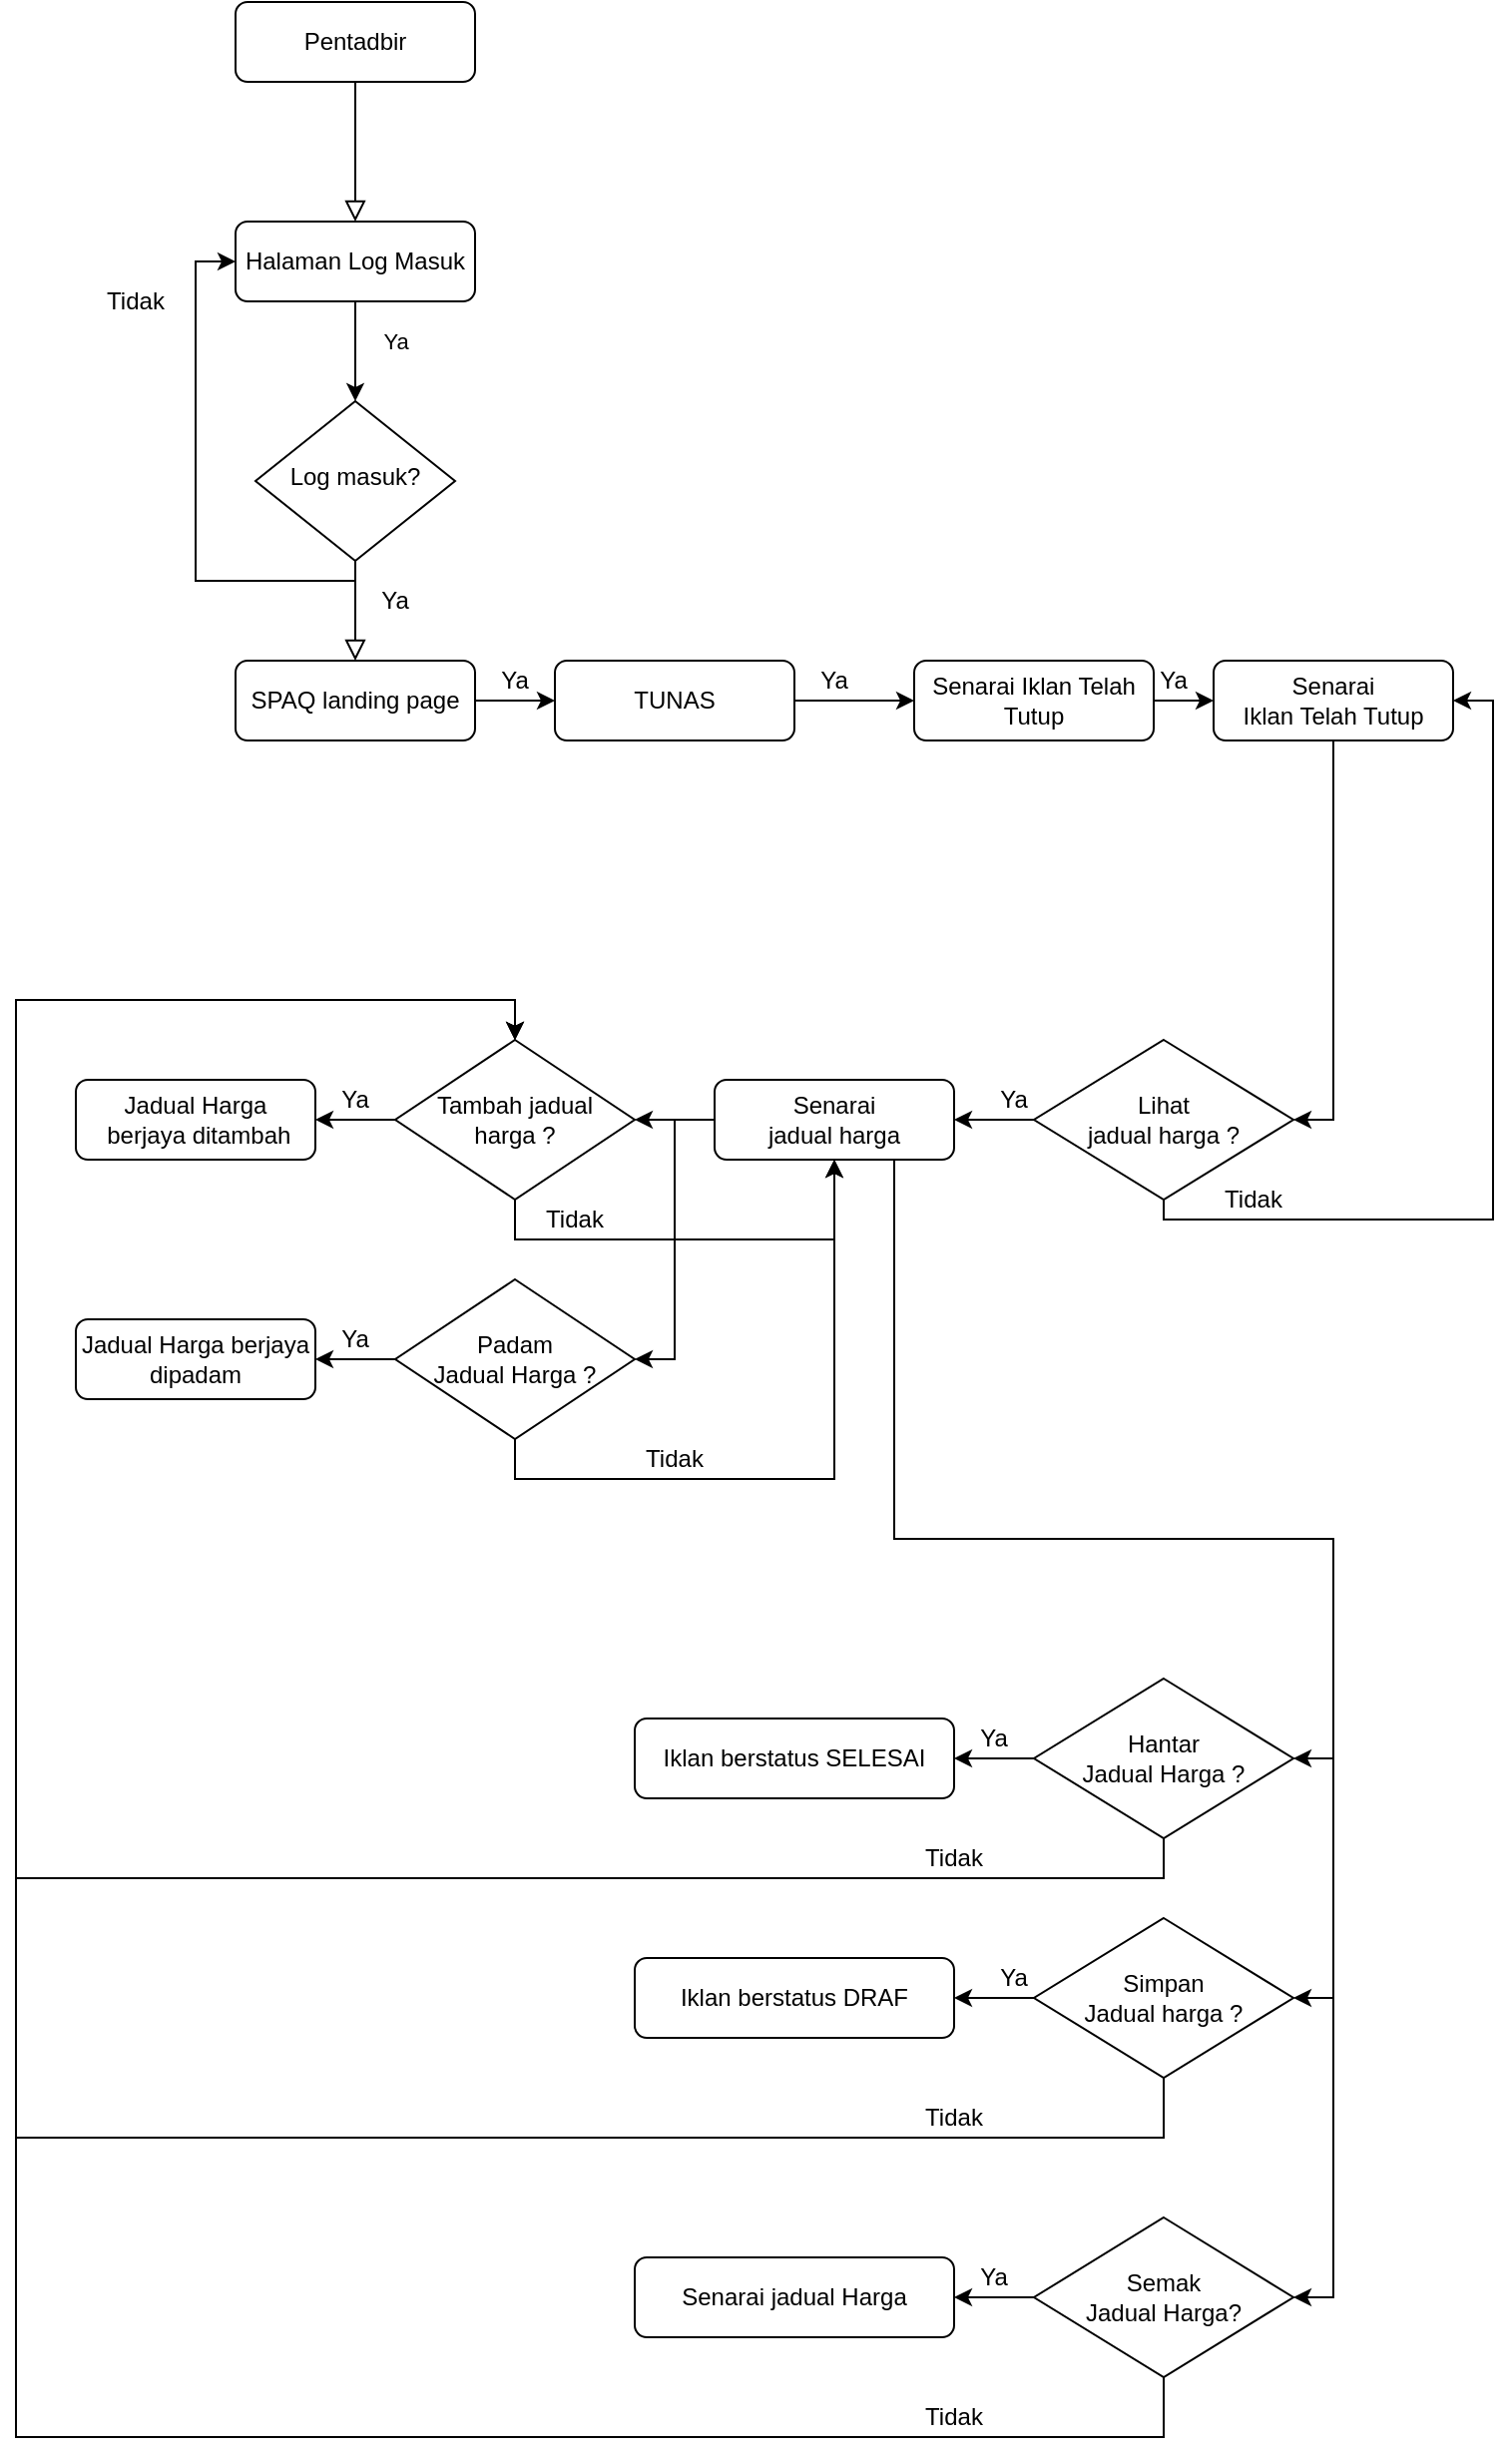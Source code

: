 <mxfile version="16.5.1" type="device"><diagram id="C5RBs43oDa-KdzZeNtuy" name="Page-1"><mxGraphModel dx="1038" dy="649" grid="1" gridSize="10" guides="1" tooltips="1" connect="1" arrows="1" fold="1" page="1" pageScale="1" pageWidth="827" pageHeight="1169" math="0" shadow="0"><root><mxCell id="WIyWlLk6GJQsqaUBKTNV-0"/><mxCell id="WIyWlLk6GJQsqaUBKTNV-1" parent="WIyWlLk6GJQsqaUBKTNV-0"/><mxCell id="WIyWlLk6GJQsqaUBKTNV-2" value="" style="rounded=0;html=1;jettySize=auto;orthogonalLoop=1;fontSize=11;endArrow=block;endFill=0;endSize=8;strokeWidth=1;shadow=0;labelBackgroundColor=none;edgeStyle=orthogonalEdgeStyle;" parent="WIyWlLk6GJQsqaUBKTNV-1" source="WIyWlLk6GJQsqaUBKTNV-3" edge="1"><mxGeometry relative="1" as="geometry"><mxPoint x="220" y="190" as="targetPoint"/><Array as="points"><mxPoint x="220" y="150"/><mxPoint x="220" y="150"/></Array></mxGeometry></mxCell><mxCell id="WIyWlLk6GJQsqaUBKTNV-3" value="Pentadbir" style="rounded=1;whiteSpace=wrap;html=1;fontSize=12;glass=0;strokeWidth=1;shadow=0;" parent="WIyWlLk6GJQsqaUBKTNV-1" vertex="1"><mxGeometry x="160" y="80" width="120" height="40" as="geometry"/></mxCell><mxCell id="WIyWlLk6GJQsqaUBKTNV-4" value="Ya" style="rounded=0;html=1;jettySize=auto;orthogonalLoop=1;fontSize=11;endArrow=block;endFill=0;endSize=8;strokeWidth=1;shadow=0;labelBackgroundColor=none;edgeStyle=orthogonalEdgeStyle;" parent="WIyWlLk6GJQsqaUBKTNV-1" source="WIyWlLk6GJQsqaUBKTNV-6" edge="1"><mxGeometry x="-1" y="112" relative="1" as="geometry"><mxPoint x="-92" y="-110" as="offset"/><mxPoint x="220" y="410" as="targetPoint"/></mxGeometry></mxCell><mxCell id="wQ1c3mNaPwX37DSXlB6W-2" style="edgeStyle=orthogonalEdgeStyle;rounded=0;orthogonalLoop=1;jettySize=auto;html=1;entryX=0;entryY=0.5;entryDx=0;entryDy=0;" parent="WIyWlLk6GJQsqaUBKTNV-1" source="WIyWlLk6GJQsqaUBKTNV-6" target="wQ1c3mNaPwX37DSXlB6W-0" edge="1"><mxGeometry relative="1" as="geometry"><Array as="points"><mxPoint x="220" y="370"/><mxPoint x="140" y="370"/><mxPoint x="140" y="210"/></Array></mxGeometry></mxCell><mxCell id="WIyWlLk6GJQsqaUBKTNV-6" value="Log masuk?" style="rhombus;whiteSpace=wrap;html=1;shadow=0;fontFamily=Helvetica;fontSize=12;align=center;strokeWidth=1;spacing=6;spacingTop=-4;" parent="WIyWlLk6GJQsqaUBKTNV-1" vertex="1"><mxGeometry x="170" y="280" width="100" height="80" as="geometry"/></mxCell><mxCell id="wQ1c3mNaPwX37DSXlB6W-3" style="edgeStyle=orthogonalEdgeStyle;rounded=0;orthogonalLoop=1;jettySize=auto;html=1;entryX=0;entryY=0.5;entryDx=0;entryDy=0;" parent="WIyWlLk6GJQsqaUBKTNV-1" source="WIyWlLk6GJQsqaUBKTNV-11" target="WIyWlLk6GJQsqaUBKTNV-12" edge="1"><mxGeometry relative="1" as="geometry"/></mxCell><mxCell id="WIyWlLk6GJQsqaUBKTNV-11" value="SPAQ landing page" style="rounded=1;whiteSpace=wrap;html=1;fontSize=12;glass=0;strokeWidth=1;shadow=0;" parent="WIyWlLk6GJQsqaUBKTNV-1" vertex="1"><mxGeometry x="160" y="410" width="120" height="40" as="geometry"/></mxCell><mxCell id="f2vMwZhSjut14dW5KTqg-9" style="edgeStyle=orthogonalEdgeStyle;rounded=0;orthogonalLoop=1;jettySize=auto;html=1;entryX=0;entryY=0.5;entryDx=0;entryDy=0;" parent="WIyWlLk6GJQsqaUBKTNV-1" source="WIyWlLk6GJQsqaUBKTNV-12" target="f2vMwZhSjut14dW5KTqg-0" edge="1"><mxGeometry relative="1" as="geometry"/></mxCell><mxCell id="WIyWlLk6GJQsqaUBKTNV-12" value="TUNAS" style="rounded=1;whiteSpace=wrap;html=1;fontSize=12;glass=0;strokeWidth=1;shadow=0;" parent="WIyWlLk6GJQsqaUBKTNV-1" vertex="1"><mxGeometry x="320" y="410" width="120" height="40" as="geometry"/></mxCell><mxCell id="wQ1c3mNaPwX37DSXlB6W-1" style="edgeStyle=orthogonalEdgeStyle;rounded=0;orthogonalLoop=1;jettySize=auto;html=1;entryX=0.5;entryY=0;entryDx=0;entryDy=0;" parent="WIyWlLk6GJQsqaUBKTNV-1" source="wQ1c3mNaPwX37DSXlB6W-0" target="WIyWlLk6GJQsqaUBKTNV-6" edge="1"><mxGeometry relative="1" as="geometry"/></mxCell><mxCell id="wQ1c3mNaPwX37DSXlB6W-0" value="Halaman Log Masuk" style="rounded=1;whiteSpace=wrap;html=1;fontSize=12;glass=0;strokeWidth=1;shadow=0;strokeColor=#000000;" parent="WIyWlLk6GJQsqaUBKTNV-1" vertex="1"><mxGeometry x="160" y="190" width="120" height="40" as="geometry"/></mxCell><mxCell id="wQ1c3mNaPwX37DSXlB6W-12" value="Tidak" style="text;html=1;strokeColor=none;fillColor=none;align=center;verticalAlign=middle;whiteSpace=wrap;rounded=0;" parent="WIyWlLk6GJQsqaUBKTNV-1" vertex="1"><mxGeometry x="90" y="220" width="40" height="20" as="geometry"/></mxCell><mxCell id="U3lluZmo_KN_DMhxbb7d-1" value="Ya" style="text;html=1;strokeColor=none;fillColor=none;align=center;verticalAlign=middle;whiteSpace=wrap;rounded=0;" parent="WIyWlLk6GJQsqaUBKTNV-1" vertex="1"><mxGeometry x="220" y="370" width="40" height="20" as="geometry"/></mxCell><mxCell id="f2vMwZhSjut14dW5KTqg-11" value="" style="edgeStyle=orthogonalEdgeStyle;rounded=0;orthogonalLoop=1;jettySize=auto;html=1;" parent="WIyWlLk6GJQsqaUBKTNV-1" source="f2vMwZhSjut14dW5KTqg-0" edge="1"><mxGeometry relative="1" as="geometry"><mxPoint x="650" y="430" as="targetPoint"/></mxGeometry></mxCell><mxCell id="f2vMwZhSjut14dW5KTqg-0" value="Senarai Iklan Telah Tutup" style="rounded=1;whiteSpace=wrap;html=1;fontSize=12;glass=0;strokeWidth=1;shadow=0;" parent="WIyWlLk6GJQsqaUBKTNV-1" vertex="1"><mxGeometry x="500" y="410" width="120" height="40" as="geometry"/></mxCell><mxCell id="f2vMwZhSjut14dW5KTqg-17" style="edgeStyle=orthogonalEdgeStyle;rounded=0;orthogonalLoop=1;jettySize=auto;html=1;entryX=1;entryY=0.5;entryDx=0;entryDy=0;" parent="WIyWlLk6GJQsqaUBKTNV-1" source="f2vMwZhSjut14dW5KTqg-6" target="f2vMwZhSjut14dW5KTqg-7" edge="1"><mxGeometry relative="1" as="geometry"/></mxCell><mxCell id="f2vMwZhSjut14dW5KTqg-36" style="edgeStyle=orthogonalEdgeStyle;rounded=0;orthogonalLoop=1;jettySize=auto;html=1;entryX=1;entryY=0.5;entryDx=0;entryDy=0;exitX=0.5;exitY=1;exitDx=0;exitDy=0;" parent="WIyWlLk6GJQsqaUBKTNV-1" source="f2vMwZhSjut14dW5KTqg-6" target="f2vMwZhSjut14dW5KTqg-12" edge="1"><mxGeometry relative="1" as="geometry"><mxPoint x="790" y="590" as="targetPoint"/><Array as="points"><mxPoint x="625" y="690"/><mxPoint x="790" y="690"/><mxPoint x="790" y="430"/></Array></mxGeometry></mxCell><mxCell id="f2vMwZhSjut14dW5KTqg-6" value="Lihat &lt;br&gt;jadual harga ?" style="rhombus;whiteSpace=wrap;html=1;" parent="WIyWlLk6GJQsqaUBKTNV-1" vertex="1"><mxGeometry x="560" y="600" width="130" height="80" as="geometry"/></mxCell><mxCell id="f2vMwZhSjut14dW5KTqg-20" style="edgeStyle=orthogonalEdgeStyle;rounded=0;orthogonalLoop=1;jettySize=auto;html=1;entryX=1;entryY=0.5;entryDx=0;entryDy=0;" parent="WIyWlLk6GJQsqaUBKTNV-1" source="f2vMwZhSjut14dW5KTqg-7" target="f2vMwZhSjut14dW5KTqg-18" edge="1"><mxGeometry relative="1" as="geometry"/></mxCell><mxCell id="f2vMwZhSjut14dW5KTqg-27" style="edgeStyle=orthogonalEdgeStyle;rounded=0;orthogonalLoop=1;jettySize=auto;html=1;entryX=1;entryY=0.5;entryDx=0;entryDy=0;" parent="WIyWlLk6GJQsqaUBKTNV-1" source="f2vMwZhSjut14dW5KTqg-7" target="f2vMwZhSjut14dW5KTqg-23" edge="1"><mxGeometry relative="1" as="geometry"/></mxCell><mxCell id="f2vMwZhSjut14dW5KTqg-7" value="Senarai &lt;br&gt;jadual harga" style="rounded=1;whiteSpace=wrap;html=1;strokeColor=#000000;" parent="WIyWlLk6GJQsqaUBKTNV-1" vertex="1"><mxGeometry x="400" y="620" width="120" height="40" as="geometry"/></mxCell><mxCell id="f2vMwZhSjut14dW5KTqg-15" style="edgeStyle=orthogonalEdgeStyle;rounded=0;orthogonalLoop=1;jettySize=auto;html=1;entryX=1;entryY=0.5;entryDx=0;entryDy=0;" parent="WIyWlLk6GJQsqaUBKTNV-1" source="f2vMwZhSjut14dW5KTqg-12" target="f2vMwZhSjut14dW5KTqg-6" edge="1"><mxGeometry relative="1" as="geometry"/></mxCell><mxCell id="f2vMwZhSjut14dW5KTqg-38" style="edgeStyle=orthogonalEdgeStyle;rounded=0;orthogonalLoop=1;jettySize=auto;html=1;exitX=0.75;exitY=1;exitDx=0;exitDy=0;" parent="WIyWlLk6GJQsqaUBKTNV-1" source="f2vMwZhSjut14dW5KTqg-7" target="AG-1pf15IaYd904d8Zw--4" edge="1"><mxGeometry relative="1" as="geometry"><Array as="points"><mxPoint x="490" y="850"/><mxPoint x="710" y="850"/><mxPoint x="710" y="1230"/></Array></mxGeometry></mxCell><mxCell id="f2vMwZhSjut14dW5KTqg-12" value="Senarai&lt;br&gt;Iklan Telah Tutup" style="rounded=1;whiteSpace=wrap;html=1;fontSize=12;glass=0;strokeWidth=1;shadow=0;" parent="WIyWlLk6GJQsqaUBKTNV-1" vertex="1"><mxGeometry x="650" y="410" width="120" height="40" as="geometry"/></mxCell><mxCell id="f2vMwZhSjut14dW5KTqg-21" style="edgeStyle=orthogonalEdgeStyle;rounded=0;orthogonalLoop=1;jettySize=auto;html=1;entryX=1;entryY=0.5;entryDx=0;entryDy=0;" parent="WIyWlLk6GJQsqaUBKTNV-1" source="f2vMwZhSjut14dW5KTqg-18" target="f2vMwZhSjut14dW5KTqg-19" edge="1"><mxGeometry relative="1" as="geometry"/></mxCell><mxCell id="f2vMwZhSjut14dW5KTqg-30" style="edgeStyle=orthogonalEdgeStyle;rounded=0;orthogonalLoop=1;jettySize=auto;html=1;exitX=0.5;exitY=1;exitDx=0;exitDy=0;" parent="WIyWlLk6GJQsqaUBKTNV-1" source="f2vMwZhSjut14dW5KTqg-18" edge="1"><mxGeometry relative="1" as="geometry"><mxPoint x="460" y="660" as="targetPoint"/><Array as="points"><mxPoint x="300" y="700"/><mxPoint x="460" y="700"/></Array></mxGeometry></mxCell><mxCell id="f2vMwZhSjut14dW5KTqg-18" value="Tambah jadual&lt;br&gt;harga ?" style="rhombus;whiteSpace=wrap;html=1;" parent="WIyWlLk6GJQsqaUBKTNV-1" vertex="1"><mxGeometry x="240" y="600" width="120" height="80" as="geometry"/></mxCell><mxCell id="f2vMwZhSjut14dW5KTqg-19" value="Jadual Harga&lt;br&gt;&amp;nbsp;berjaya ditambah" style="rounded=1;whiteSpace=wrap;html=1;strokeColor=#000000;" parent="WIyWlLk6GJQsqaUBKTNV-1" vertex="1"><mxGeometry x="80" y="620" width="120" height="40" as="geometry"/></mxCell><mxCell id="f2vMwZhSjut14dW5KTqg-29" style="edgeStyle=orthogonalEdgeStyle;rounded=0;orthogonalLoop=1;jettySize=auto;html=1;entryX=1;entryY=0.5;entryDx=0;entryDy=0;" parent="WIyWlLk6GJQsqaUBKTNV-1" source="f2vMwZhSjut14dW5KTqg-23" target="f2vMwZhSjut14dW5KTqg-25" edge="1"><mxGeometry relative="1" as="geometry"/></mxCell><mxCell id="f2vMwZhSjut14dW5KTqg-32" style="edgeStyle=orthogonalEdgeStyle;rounded=0;orthogonalLoop=1;jettySize=auto;html=1;exitX=0.5;exitY=1;exitDx=0;exitDy=0;entryX=0.5;entryY=1;entryDx=0;entryDy=0;" parent="WIyWlLk6GJQsqaUBKTNV-1" source="f2vMwZhSjut14dW5KTqg-23" target="f2vMwZhSjut14dW5KTqg-7" edge="1"><mxGeometry relative="1" as="geometry"><mxPoint x="490" y="660" as="targetPoint"/></mxGeometry></mxCell><mxCell id="f2vMwZhSjut14dW5KTqg-23" value="Padam &lt;br&gt;Jadual Harga ?" style="rhombus;whiteSpace=wrap;html=1;" parent="WIyWlLk6GJQsqaUBKTNV-1" vertex="1"><mxGeometry x="240" y="720" width="120" height="80" as="geometry"/></mxCell><mxCell id="f2vMwZhSjut14dW5KTqg-25" value="Jadual Harga berjaya dipadam" style="rounded=1;whiteSpace=wrap;html=1;strokeColor=#000000;" parent="WIyWlLk6GJQsqaUBKTNV-1" vertex="1"><mxGeometry x="80" y="740" width="120" height="40" as="geometry"/></mxCell><mxCell id="f2vMwZhSjut14dW5KTqg-41" style="edgeStyle=orthogonalEdgeStyle;rounded=0;orthogonalLoop=1;jettySize=auto;html=1;entryX=1;entryY=0.5;entryDx=0;entryDy=0;" parent="WIyWlLk6GJQsqaUBKTNV-1" source="f2vMwZhSjut14dW5KTqg-33" target="f2vMwZhSjut14dW5KTqg-39" edge="1"><mxGeometry relative="1" as="geometry"/></mxCell><mxCell id="AG-1pf15IaYd904d8Zw--2" style="edgeStyle=orthogonalEdgeStyle;rounded=0;orthogonalLoop=1;jettySize=auto;html=1;entryX=0.5;entryY=0;entryDx=0;entryDy=0;" edge="1" parent="WIyWlLk6GJQsqaUBKTNV-1" source="f2vMwZhSjut14dW5KTqg-33" target="f2vMwZhSjut14dW5KTqg-18"><mxGeometry relative="1" as="geometry"><Array as="points"><mxPoint x="625" y="1020"/><mxPoint x="50" y="1020"/><mxPoint x="50" y="580"/><mxPoint x="300" y="580"/></Array></mxGeometry></mxCell><mxCell id="f2vMwZhSjut14dW5KTqg-33" value="Hantar &lt;br&gt;Jadual Harga ?" style="rhombus;whiteSpace=wrap;html=1;" parent="WIyWlLk6GJQsqaUBKTNV-1" vertex="1"><mxGeometry x="560" y="920" width="130" height="80" as="geometry"/></mxCell><mxCell id="f2vMwZhSjut14dW5KTqg-42" style="edgeStyle=orthogonalEdgeStyle;rounded=0;orthogonalLoop=1;jettySize=auto;html=1;entryX=1;entryY=0.5;entryDx=0;entryDy=0;" parent="WIyWlLk6GJQsqaUBKTNV-1" source="f2vMwZhSjut14dW5KTqg-34" target="f2vMwZhSjut14dW5KTqg-40" edge="1"><mxGeometry relative="1" as="geometry"/></mxCell><mxCell id="AG-1pf15IaYd904d8Zw--1" style="edgeStyle=orthogonalEdgeStyle;rounded=0;orthogonalLoop=1;jettySize=auto;html=1;entryX=0.5;entryY=0;entryDx=0;entryDy=0;" edge="1" parent="WIyWlLk6GJQsqaUBKTNV-1" source="f2vMwZhSjut14dW5KTqg-34" target="f2vMwZhSjut14dW5KTqg-18"><mxGeometry relative="1" as="geometry"><mxPoint x="710" y="1030" as="targetPoint"/><Array as="points"><mxPoint x="625" y="1150"/><mxPoint x="50" y="1150"/><mxPoint x="50" y="580"/><mxPoint x="300" y="580"/></Array></mxGeometry></mxCell><mxCell id="f2vMwZhSjut14dW5KTqg-34" value="Simpan &lt;br&gt;Jadual harga ?" style="rhombus;whiteSpace=wrap;html=1;" parent="WIyWlLk6GJQsqaUBKTNV-1" vertex="1"><mxGeometry x="560" y="1040" width="130" height="80" as="geometry"/></mxCell><mxCell id="f2vMwZhSjut14dW5KTqg-39" value="Iklan berstatus SELESAI" style="rounded=1;whiteSpace=wrap;html=1;strokeColor=#000000;" parent="WIyWlLk6GJQsqaUBKTNV-1" vertex="1"><mxGeometry x="360" y="940" width="160" height="40" as="geometry"/></mxCell><mxCell id="f2vMwZhSjut14dW5KTqg-40" value="Iklan berstatus DRAF" style="rounded=1;whiteSpace=wrap;html=1;strokeColor=#000000;" parent="WIyWlLk6GJQsqaUBKTNV-1" vertex="1"><mxGeometry x="360" y="1060" width="160" height="40" as="geometry"/></mxCell><mxCell id="f2vMwZhSjut14dW5KTqg-46" value="Ya" style="text;html=1;strokeColor=none;fillColor=none;align=center;verticalAlign=middle;whiteSpace=wrap;rounded=0;" parent="WIyWlLk6GJQsqaUBKTNV-1" vertex="1"><mxGeometry x="440" y="410" width="40" height="20" as="geometry"/></mxCell><mxCell id="f2vMwZhSjut14dW5KTqg-47" value="Ya" style="text;html=1;strokeColor=none;fillColor=none;align=center;verticalAlign=middle;whiteSpace=wrap;rounded=0;" parent="WIyWlLk6GJQsqaUBKTNV-1" vertex="1"><mxGeometry x="610" y="410" width="40" height="20" as="geometry"/></mxCell><mxCell id="f2vMwZhSjut14dW5KTqg-48" value="Ya" style="text;html=1;strokeColor=none;fillColor=none;align=center;verticalAlign=middle;whiteSpace=wrap;rounded=0;" parent="WIyWlLk6GJQsqaUBKTNV-1" vertex="1"><mxGeometry x="280" y="410" width="40" height="20" as="geometry"/></mxCell><mxCell id="f2vMwZhSjut14dW5KTqg-50" value="Ya" style="text;html=1;strokeColor=none;fillColor=none;align=center;verticalAlign=middle;whiteSpace=wrap;rounded=0;" parent="WIyWlLk6GJQsqaUBKTNV-1" vertex="1"><mxGeometry x="530" y="1060" width="40" height="20" as="geometry"/></mxCell><mxCell id="f2vMwZhSjut14dW5KTqg-52" value="Ya" style="text;html=1;strokeColor=none;fillColor=none;align=center;verticalAlign=middle;whiteSpace=wrap;rounded=0;" parent="WIyWlLk6GJQsqaUBKTNV-1" vertex="1"><mxGeometry x="200" y="620" width="40" height="20" as="geometry"/></mxCell><mxCell id="f2vMwZhSjut14dW5KTqg-53" value="Ya" style="text;html=1;strokeColor=none;fillColor=none;align=center;verticalAlign=middle;whiteSpace=wrap;rounded=0;" parent="WIyWlLk6GJQsqaUBKTNV-1" vertex="1"><mxGeometry x="530" y="620" width="40" height="20" as="geometry"/></mxCell><mxCell id="f2vMwZhSjut14dW5KTqg-55" value="Ya" style="text;html=1;strokeColor=none;fillColor=none;align=center;verticalAlign=middle;whiteSpace=wrap;rounded=0;" parent="WIyWlLk6GJQsqaUBKTNV-1" vertex="1"><mxGeometry x="520" y="940" width="40" height="20" as="geometry"/></mxCell><mxCell id="f2vMwZhSjut14dW5KTqg-56" value="Ya" style="text;html=1;strokeColor=none;fillColor=none;align=center;verticalAlign=middle;whiteSpace=wrap;rounded=0;" parent="WIyWlLk6GJQsqaUBKTNV-1" vertex="1"><mxGeometry x="200" y="740" width="40" height="20" as="geometry"/></mxCell><mxCell id="f2vMwZhSjut14dW5KTqg-59" value="Tidak" style="text;html=1;strokeColor=none;fillColor=none;align=center;verticalAlign=middle;whiteSpace=wrap;rounded=0;" parent="WIyWlLk6GJQsqaUBKTNV-1" vertex="1"><mxGeometry x="360" y="800" width="40" height="20" as="geometry"/></mxCell><mxCell id="f2vMwZhSjut14dW5KTqg-60" value="Tidak" style="text;html=1;strokeColor=none;fillColor=none;align=center;verticalAlign=middle;whiteSpace=wrap;rounded=0;" parent="WIyWlLk6GJQsqaUBKTNV-1" vertex="1"><mxGeometry x="500" y="1000" width="40" height="20" as="geometry"/></mxCell><mxCell id="f2vMwZhSjut14dW5KTqg-61" value="Tidak" style="text;html=1;strokeColor=none;fillColor=none;align=center;verticalAlign=middle;whiteSpace=wrap;rounded=0;" parent="WIyWlLk6GJQsqaUBKTNV-1" vertex="1"><mxGeometry x="310" y="680" width="40" height="20" as="geometry"/></mxCell><mxCell id="f2vMwZhSjut14dW5KTqg-62" value="Tidak" style="text;html=1;strokeColor=none;fillColor=none;align=center;verticalAlign=middle;whiteSpace=wrap;rounded=0;" parent="WIyWlLk6GJQsqaUBKTNV-1" vertex="1"><mxGeometry x="650" y="670" width="40" height="20" as="geometry"/></mxCell><mxCell id="f2vMwZhSjut14dW5KTqg-63" value="Tidak" style="text;html=1;strokeColor=none;fillColor=none;align=center;verticalAlign=middle;whiteSpace=wrap;rounded=0;" parent="WIyWlLk6GJQsqaUBKTNV-1" vertex="1"><mxGeometry x="500" y="1130" width="40" height="20" as="geometry"/></mxCell><mxCell id="AG-1pf15IaYd904d8Zw--3" style="edgeStyle=orthogonalEdgeStyle;rounded=0;orthogonalLoop=1;jettySize=auto;html=1;entryX=1;entryY=0.5;entryDx=0;entryDy=0;" edge="1" parent="WIyWlLk6GJQsqaUBKTNV-1" source="AG-1pf15IaYd904d8Zw--4" target="AG-1pf15IaYd904d8Zw--5"><mxGeometry relative="1" as="geometry"/></mxCell><mxCell id="AG-1pf15IaYd904d8Zw--10" style="edgeStyle=orthogonalEdgeStyle;rounded=0;orthogonalLoop=1;jettySize=auto;html=1;" edge="1" parent="WIyWlLk6GJQsqaUBKTNV-1" source="AG-1pf15IaYd904d8Zw--4"><mxGeometry relative="1" as="geometry"><mxPoint x="300" y="600" as="targetPoint"/><Array as="points"><mxPoint x="625" y="1300"/><mxPoint x="50" y="1300"/><mxPoint x="50" y="580"/><mxPoint x="300" y="580"/></Array></mxGeometry></mxCell><mxCell id="AG-1pf15IaYd904d8Zw--4" value="Semak &lt;br&gt;Jadual Harga?" style="rhombus;whiteSpace=wrap;html=1;" vertex="1" parent="WIyWlLk6GJQsqaUBKTNV-1"><mxGeometry x="560" y="1190" width="130" height="80" as="geometry"/></mxCell><mxCell id="AG-1pf15IaYd904d8Zw--5" value="Senarai jadual Harga" style="rounded=1;whiteSpace=wrap;html=1;strokeColor=#000000;" vertex="1" parent="WIyWlLk6GJQsqaUBKTNV-1"><mxGeometry x="360" y="1210" width="160" height="40" as="geometry"/></mxCell><mxCell id="AG-1pf15IaYd904d8Zw--6" value="Ya" style="text;html=1;strokeColor=none;fillColor=none;align=center;verticalAlign=middle;whiteSpace=wrap;rounded=0;" vertex="1" parent="WIyWlLk6GJQsqaUBKTNV-1"><mxGeometry x="520" y="1210" width="40" height="20" as="geometry"/></mxCell><mxCell id="AG-1pf15IaYd904d8Zw--7" value="Tidak" style="text;html=1;strokeColor=none;fillColor=none;align=center;verticalAlign=middle;whiteSpace=wrap;rounded=0;" vertex="1" parent="WIyWlLk6GJQsqaUBKTNV-1"><mxGeometry x="500" y="1280" width="40" height="20" as="geometry"/></mxCell><mxCell id="AG-1pf15IaYd904d8Zw--8" value="" style="endArrow=classic;html=1;rounded=0;entryX=1;entryY=0.5;entryDx=0;entryDy=0;" edge="1" parent="WIyWlLk6GJQsqaUBKTNV-1" target="f2vMwZhSjut14dW5KTqg-33"><mxGeometry width="50" height="50" relative="1" as="geometry"><mxPoint x="710" y="960" as="sourcePoint"/><mxPoint x="440" y="950" as="targetPoint"/></mxGeometry></mxCell><mxCell id="AG-1pf15IaYd904d8Zw--9" value="" style="endArrow=classic;html=1;rounded=0;entryX=1;entryY=0.5;entryDx=0;entryDy=0;" edge="1" parent="WIyWlLk6GJQsqaUBKTNV-1" target="f2vMwZhSjut14dW5KTqg-34"><mxGeometry width="50" height="50" relative="1" as="geometry"><mxPoint x="710" y="1080" as="sourcePoint"/><mxPoint x="740" y="1050" as="targetPoint"/></mxGeometry></mxCell></root></mxGraphModel></diagram></mxfile>